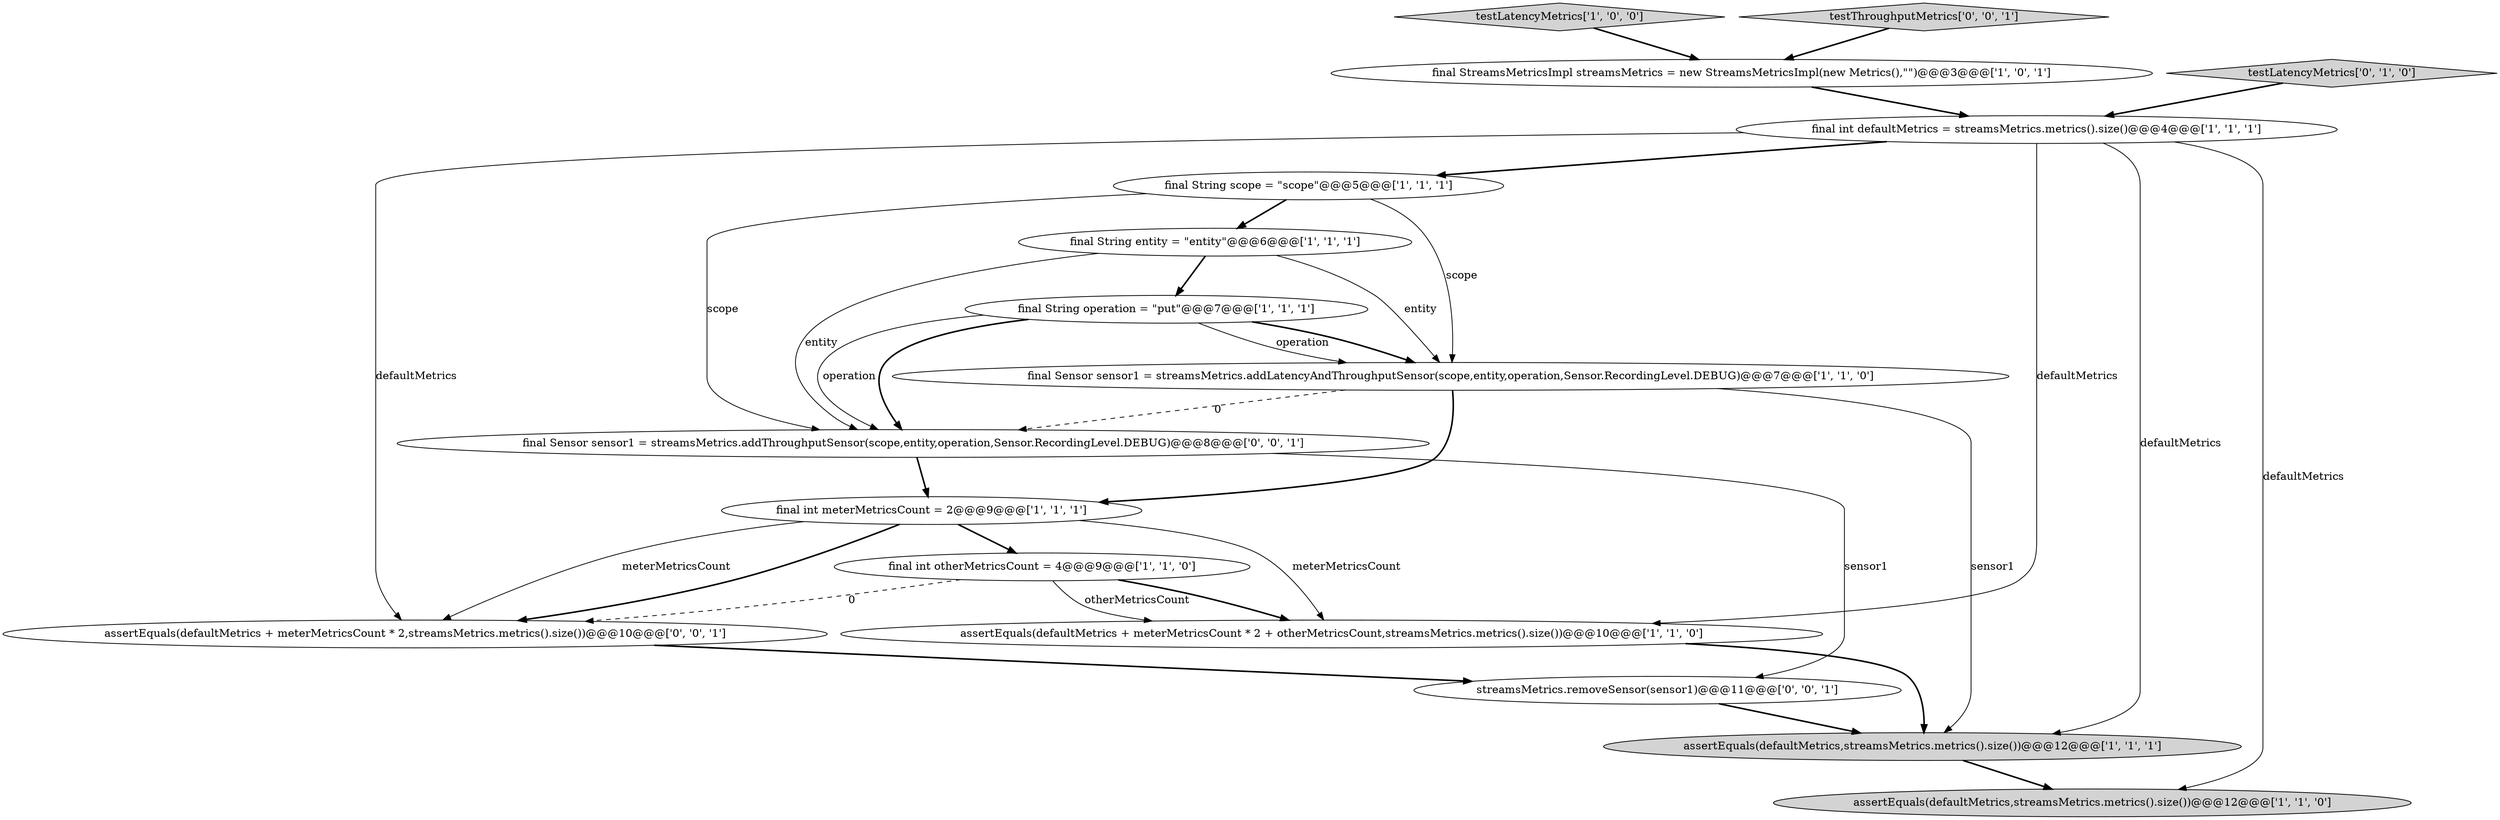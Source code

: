 digraph {
10 [style = filled, label = "final int meterMetricsCount = 2@@@9@@@['1', '1', '1']", fillcolor = white, shape = ellipse image = "AAA0AAABBB1BBB"];
3 [style = filled, label = "assertEquals(defaultMetrics,streamsMetrics.metrics().size())@@@12@@@['1', '1', '1']", fillcolor = lightgray, shape = ellipse image = "AAA0AAABBB1BBB"];
14 [style = filled, label = "final Sensor sensor1 = streamsMetrics.addThroughputSensor(scope,entity,operation,Sensor.RecordingLevel.DEBUG)@@@8@@@['0', '0', '1']", fillcolor = white, shape = ellipse image = "AAA0AAABBB3BBB"];
2 [style = filled, label = "assertEquals(defaultMetrics + meterMetricsCount * 2 + otherMetricsCount,streamsMetrics.metrics().size())@@@10@@@['1', '1', '0']", fillcolor = white, shape = ellipse image = "AAA0AAABBB1BBB"];
8 [style = filled, label = "final StreamsMetricsImpl streamsMetrics = new StreamsMetricsImpl(new Metrics(),\"\")@@@3@@@['1', '0', '1']", fillcolor = white, shape = ellipse image = "AAA0AAABBB1BBB"];
12 [style = filled, label = "testLatencyMetrics['0', '1', '0']", fillcolor = lightgray, shape = diamond image = "AAA0AAABBB2BBB"];
5 [style = filled, label = "final String scope = \"scope\"@@@5@@@['1', '1', '1']", fillcolor = white, shape = ellipse image = "AAA0AAABBB1BBB"];
7 [style = filled, label = "final String entity = \"entity\"@@@6@@@['1', '1', '1']", fillcolor = white, shape = ellipse image = "AAA0AAABBB1BBB"];
11 [style = filled, label = "assertEquals(defaultMetrics,streamsMetrics.metrics().size())@@@12@@@['1', '1', '0']", fillcolor = lightgray, shape = ellipse image = "AAA0AAABBB1BBB"];
4 [style = filled, label = "testLatencyMetrics['1', '0', '0']", fillcolor = lightgray, shape = diamond image = "AAA0AAABBB1BBB"];
16 [style = filled, label = "assertEquals(defaultMetrics + meterMetricsCount * 2,streamsMetrics.metrics().size())@@@10@@@['0', '0', '1']", fillcolor = white, shape = ellipse image = "AAA0AAABBB3BBB"];
13 [style = filled, label = "streamsMetrics.removeSensor(sensor1)@@@11@@@['0', '0', '1']", fillcolor = white, shape = ellipse image = "AAA0AAABBB3BBB"];
1 [style = filled, label = "final int otherMetricsCount = 4@@@9@@@['1', '1', '0']", fillcolor = white, shape = ellipse image = "AAA0AAABBB1BBB"];
9 [style = filled, label = "final Sensor sensor1 = streamsMetrics.addLatencyAndThroughputSensor(scope,entity,operation,Sensor.RecordingLevel.DEBUG)@@@7@@@['1', '1', '0']", fillcolor = white, shape = ellipse image = "AAA0AAABBB1BBB"];
6 [style = filled, label = "final String operation = \"put\"@@@7@@@['1', '1', '1']", fillcolor = white, shape = ellipse image = "AAA0AAABBB1BBB"];
15 [style = filled, label = "testThroughputMetrics['0', '0', '1']", fillcolor = lightgray, shape = diamond image = "AAA0AAABBB3BBB"];
0 [style = filled, label = "final int defaultMetrics = streamsMetrics.metrics().size()@@@4@@@['1', '1', '1']", fillcolor = white, shape = ellipse image = "AAA0AAABBB1BBB"];
16->13 [style = bold, label=""];
0->2 [style = solid, label="defaultMetrics"];
2->3 [style = bold, label=""];
3->11 [style = bold, label=""];
14->10 [style = bold, label=""];
9->3 [style = solid, label="sensor1"];
6->9 [style = solid, label="operation"];
9->10 [style = bold, label=""];
12->0 [style = bold, label=""];
7->9 [style = solid, label="entity"];
8->0 [style = bold, label=""];
6->14 [style = bold, label=""];
0->3 [style = solid, label="defaultMetrics"];
0->11 [style = solid, label="defaultMetrics"];
10->16 [style = solid, label="meterMetricsCount"];
9->14 [style = dashed, label="0"];
10->16 [style = bold, label=""];
13->3 [style = bold, label=""];
7->14 [style = solid, label="entity"];
0->16 [style = solid, label="defaultMetrics"];
5->14 [style = solid, label="scope"];
14->13 [style = solid, label="sensor1"];
1->16 [style = dashed, label="0"];
7->6 [style = bold, label=""];
10->2 [style = solid, label="meterMetricsCount"];
5->7 [style = bold, label=""];
4->8 [style = bold, label=""];
6->14 [style = solid, label="operation"];
1->2 [style = bold, label=""];
6->9 [style = bold, label=""];
10->1 [style = bold, label=""];
1->2 [style = solid, label="otherMetricsCount"];
15->8 [style = bold, label=""];
5->9 [style = solid, label="scope"];
0->5 [style = bold, label=""];
}
